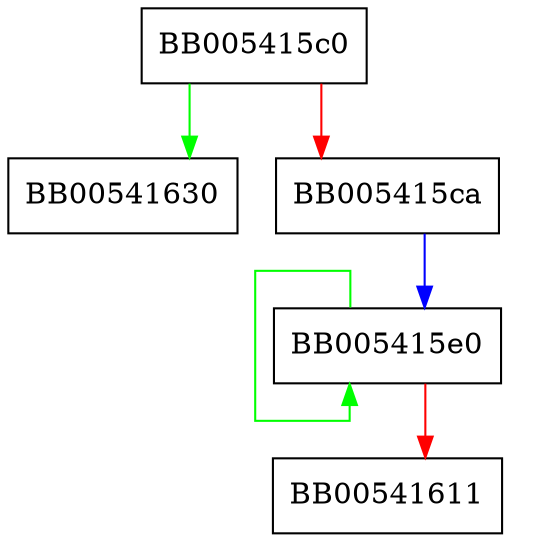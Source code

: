 digraph bn_correct_top_consttime {
  node [shape="box"];
  graph [splines=ortho];
  BB005415c0 -> BB00541630 [color="green"];
  BB005415c0 -> BB005415ca [color="red"];
  BB005415ca -> BB005415e0 [color="blue"];
  BB005415e0 -> BB005415e0 [color="green"];
  BB005415e0 -> BB00541611 [color="red"];
}